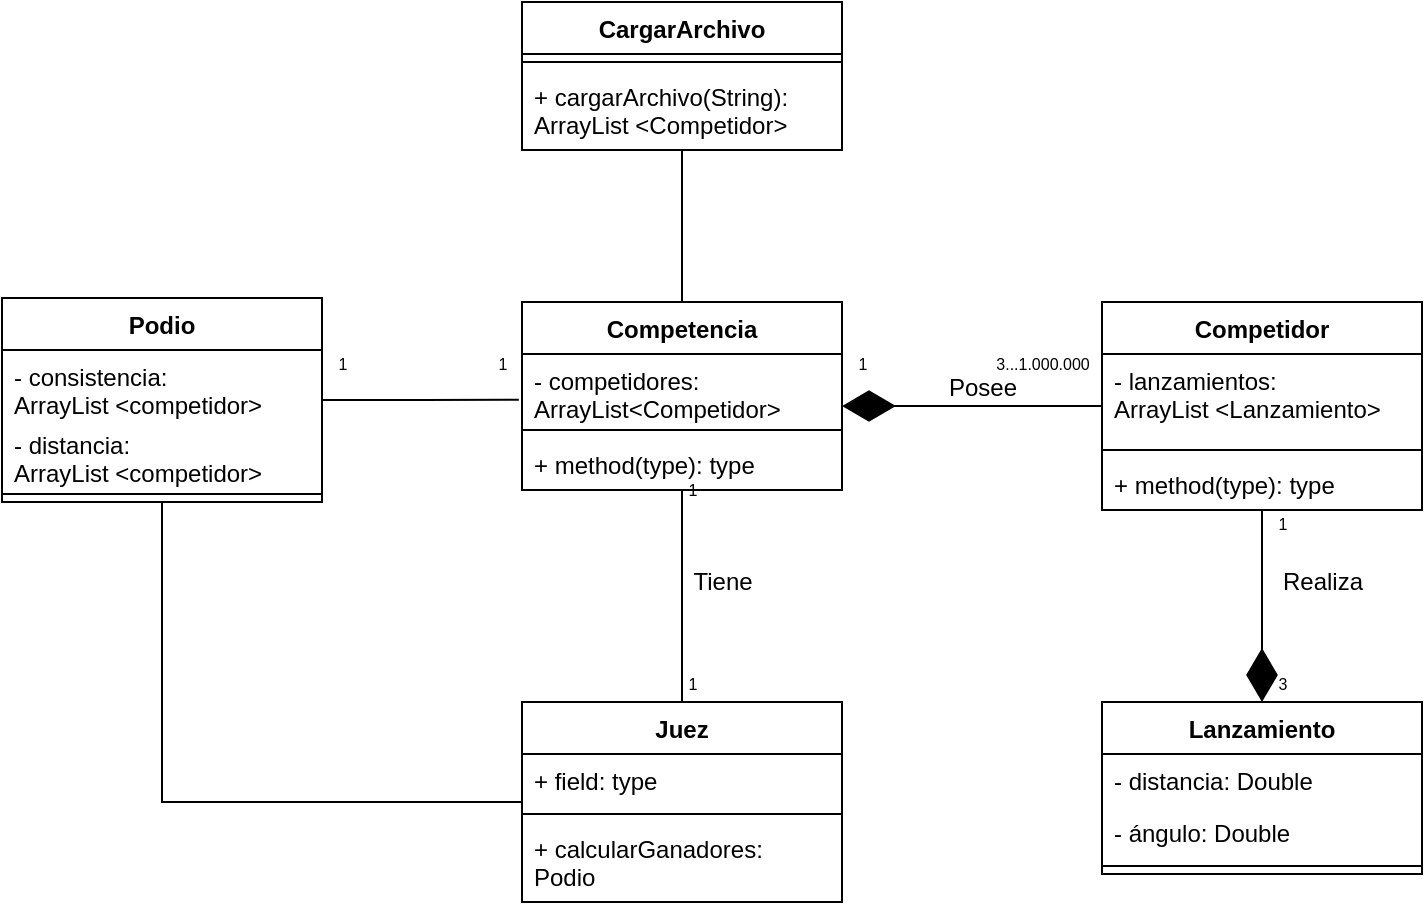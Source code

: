 <mxfile version="13.0.2" type="device"><diagram id="YKXIu5ZxASwFcoyTCsJu" name="Page-1"><mxGraphModel dx="1005" dy="551" grid="1" gridSize="10" guides="1" tooltips="1" connect="1" arrows="1" fold="1" page="1" pageScale="1" pageWidth="827" pageHeight="1169" math="0" shadow="0"><root><mxCell id="0"/><mxCell id="1" parent="0"/><mxCell id="OskhNDOEEMFDgyrqCx9w-32" value="" style="edgeStyle=orthogonalEdgeStyle;rounded=0;orthogonalLoop=1;jettySize=auto;html=1;entryX=0.5;entryY=0;entryDx=0;entryDy=0;endArrow=none;endFill=0;" edge="1" parent="1" source="OskhNDOEEMFDgyrqCx9w-1" target="OskhNDOEEMFDgyrqCx9w-13"><mxGeometry relative="1" as="geometry"/></mxCell><mxCell id="OskhNDOEEMFDgyrqCx9w-24" value="" style="endArrow=diamondThin;endFill=1;endSize=24;html=1;" edge="1" parent="1"><mxGeometry width="160" relative="1" as="geometry"><mxPoint x="630" y="272" as="sourcePoint"/><mxPoint x="500" y="272" as="targetPoint"/></mxGeometry></mxCell><mxCell id="OskhNDOEEMFDgyrqCx9w-25" value="Posee" style="text;html=1;align=center;verticalAlign=middle;resizable=0;points=[];autosize=1;" vertex="1" parent="1"><mxGeometry x="545" y="253" width="50" height="20" as="geometry"/></mxCell><mxCell id="OskhNDOEEMFDgyrqCx9w-26" value="&lt;font style=&quot;font-size: 8px&quot;&gt;1&lt;/font&gt;" style="text;html=1;align=center;verticalAlign=middle;resizable=0;points=[];autosize=1;" vertex="1" parent="1"><mxGeometry x="500" y="240" width="20" height="20" as="geometry"/></mxCell><mxCell id="OskhNDOEEMFDgyrqCx9w-27" value="&lt;font style=&quot;font-size: 8px&quot;&gt;3...1.000.000&lt;/font&gt;" style="text;html=1;align=center;verticalAlign=middle;resizable=0;points=[];autosize=1;" vertex="1" parent="1"><mxGeometry x="570" y="240" width="60" height="20" as="geometry"/></mxCell><mxCell id="OskhNDOEEMFDgyrqCx9w-28" value="" style="endArrow=diamondThin;endFill=1;endSize=24;html=1;entryX=0.5;entryY=0;entryDx=0;entryDy=0;exitX=0.5;exitY=1;exitDx=0;exitDy=0;" edge="1" parent="1" source="OskhNDOEEMFDgyrqCx9w-5" target="OskhNDOEEMFDgyrqCx9w-9"><mxGeometry width="160" relative="1" as="geometry"><mxPoint x="710" y="307" as="sourcePoint"/><mxPoint x="690" y="330" as="targetPoint"/></mxGeometry></mxCell><mxCell id="OskhNDOEEMFDgyrqCx9w-29" value="Realiza" style="text;html=1;align=center;verticalAlign=middle;resizable=0;points=[];autosize=1;" vertex="1" parent="1"><mxGeometry x="710" y="350" width="60" height="20" as="geometry"/></mxCell><mxCell id="OskhNDOEEMFDgyrqCx9w-30" value="&lt;font style=&quot;font-size: 8px&quot;&gt;1&lt;/font&gt;" style="text;html=1;align=center;verticalAlign=middle;resizable=0;points=[];autosize=1;" vertex="1" parent="1"><mxGeometry x="710" y="320" width="20" height="20" as="geometry"/></mxCell><mxCell id="OskhNDOEEMFDgyrqCx9w-31" value="&lt;font style=&quot;font-size: 8px&quot;&gt;3&lt;/font&gt;" style="text;html=1;align=center;verticalAlign=middle;resizable=0;points=[];autosize=1;" vertex="1" parent="1"><mxGeometry x="710" y="400" width="20" height="20" as="geometry"/></mxCell><mxCell id="OskhNDOEEMFDgyrqCx9w-33" value="Tiene" style="text;html=1;align=center;verticalAlign=middle;resizable=0;points=[];autosize=1;" vertex="1" parent="1"><mxGeometry x="415" y="350" width="50" height="20" as="geometry"/></mxCell><mxCell id="OskhNDOEEMFDgyrqCx9w-34" value="&lt;font style=&quot;font-size: 8px&quot;&gt;1&lt;/font&gt;" style="text;html=1;align=center;verticalAlign=middle;resizable=0;points=[];autosize=1;" vertex="1" parent="1"><mxGeometry x="415" y="303" width="20" height="20" as="geometry"/></mxCell><mxCell id="OskhNDOEEMFDgyrqCx9w-35" value="&lt;font style=&quot;font-size: 8px&quot;&gt;1&lt;/font&gt;" style="text;html=1;align=center;verticalAlign=middle;resizable=0;points=[];autosize=1;" vertex="1" parent="1"><mxGeometry x="415" y="400" width="20" height="20" as="geometry"/></mxCell><mxCell id="OskhNDOEEMFDgyrqCx9w-36" value="" style="edgeStyle=orthogonalEdgeStyle;rounded=0;orthogonalLoop=1;jettySize=auto;html=1;endArrow=none;endFill=0;entryX=0.5;entryY=0;entryDx=0;entryDy=0;" edge="1" parent="1" source="OskhNDOEEMFDgyrqCx9w-17" target="OskhNDOEEMFDgyrqCx9w-1"><mxGeometry relative="1" as="geometry"/></mxCell><mxCell id="OskhNDOEEMFDgyrqCx9w-58" style="edgeStyle=orthogonalEdgeStyle;rounded=0;orthogonalLoop=1;jettySize=auto;html=1;exitX=1;exitY=0.5;exitDx=0;exitDy=0;entryX=-0.01;entryY=0.674;entryDx=0;entryDy=0;entryPerimeter=0;endArrow=none;endFill=0;" edge="1" parent="1" source="OskhNDOEEMFDgyrqCx9w-42" target="OskhNDOEEMFDgyrqCx9w-2"><mxGeometry relative="1" as="geometry"/></mxCell><mxCell id="OskhNDOEEMFDgyrqCx9w-46" value="" style="edgeStyle=orthogonalEdgeStyle;rounded=0;orthogonalLoop=1;jettySize=auto;html=1;endArrow=none;endFill=0;" edge="1" parent="1" source="OskhNDOEEMFDgyrqCx9w-13" target="OskhNDOEEMFDgyrqCx9w-42"><mxGeometry relative="1" as="geometry"/></mxCell><mxCell id="OskhNDOEEMFDgyrqCx9w-56" value="&lt;font style=&quot;font-size: 8px&quot;&gt;1&lt;/font&gt;" style="text;html=1;align=center;verticalAlign=middle;resizable=0;points=[];autosize=1;" vertex="1" parent="1"><mxGeometry x="240" y="240" width="20" height="20" as="geometry"/></mxCell><mxCell id="OskhNDOEEMFDgyrqCx9w-57" value="&lt;font style=&quot;font-size: 8px&quot;&gt;1&lt;/font&gt;" style="text;html=1;align=center;verticalAlign=middle;resizable=0;points=[];autosize=1;" vertex="1" parent="1"><mxGeometry x="320" y="240" width="20" height="20" as="geometry"/></mxCell><mxCell id="OskhNDOEEMFDgyrqCx9w-1" value="Competencia" style="swimlane;fontStyle=1;align=center;verticalAlign=top;childLayout=stackLayout;horizontal=1;startSize=26;horizontalStack=0;resizeParent=1;resizeParentMax=0;resizeLast=0;collapsible=1;marginBottom=0;" vertex="1" parent="1"><mxGeometry x="340" y="220" width="160" height="94" as="geometry"/></mxCell><mxCell id="OskhNDOEEMFDgyrqCx9w-2" value="- competidores: &#10;ArrayList&lt;Competidor&gt;" style="text;strokeColor=none;fillColor=none;align=left;verticalAlign=top;spacingLeft=4;spacingRight=4;overflow=hidden;rotatable=0;points=[[0,0.5],[1,0.5]];portConstraint=eastwest;" vertex="1" parent="OskhNDOEEMFDgyrqCx9w-1"><mxGeometry y="26" width="160" height="34" as="geometry"/></mxCell><mxCell id="OskhNDOEEMFDgyrqCx9w-3" value="" style="line;strokeWidth=1;fillColor=none;align=left;verticalAlign=middle;spacingTop=-1;spacingLeft=3;spacingRight=3;rotatable=0;labelPosition=right;points=[];portConstraint=eastwest;" vertex="1" parent="OskhNDOEEMFDgyrqCx9w-1"><mxGeometry y="60" width="160" height="8" as="geometry"/></mxCell><mxCell id="OskhNDOEEMFDgyrqCx9w-4" value="+ method(type): type" style="text;strokeColor=none;fillColor=none;align=left;verticalAlign=top;spacingLeft=4;spacingRight=4;overflow=hidden;rotatable=0;points=[[0,0.5],[1,0.5]];portConstraint=eastwest;" vertex="1" parent="OskhNDOEEMFDgyrqCx9w-1"><mxGeometry y="68" width="160" height="26" as="geometry"/></mxCell><mxCell id="OskhNDOEEMFDgyrqCx9w-5" value="Competidor" style="swimlane;fontStyle=1;align=center;verticalAlign=top;childLayout=stackLayout;horizontal=1;startSize=26;horizontalStack=0;resizeParent=1;resizeParentMax=0;resizeLast=0;collapsible=1;marginBottom=0;" vertex="1" parent="1"><mxGeometry x="630" y="220" width="160" height="104" as="geometry"/></mxCell><mxCell id="OskhNDOEEMFDgyrqCx9w-6" value="- lanzamientos: &#10;ArrayList &lt;Lanzamiento&gt;" style="text;strokeColor=none;fillColor=none;align=left;verticalAlign=top;spacingLeft=4;spacingRight=4;overflow=hidden;rotatable=0;points=[[0,0.5],[1,0.5]];portConstraint=eastwest;" vertex="1" parent="OskhNDOEEMFDgyrqCx9w-5"><mxGeometry y="26" width="160" height="44" as="geometry"/></mxCell><mxCell id="OskhNDOEEMFDgyrqCx9w-7" value="" style="line;strokeWidth=1;fillColor=none;align=left;verticalAlign=middle;spacingTop=-1;spacingLeft=3;spacingRight=3;rotatable=0;labelPosition=right;points=[];portConstraint=eastwest;" vertex="1" parent="OskhNDOEEMFDgyrqCx9w-5"><mxGeometry y="70" width="160" height="8" as="geometry"/></mxCell><mxCell id="OskhNDOEEMFDgyrqCx9w-8" value="+ method(type): type" style="text;strokeColor=none;fillColor=none;align=left;verticalAlign=top;spacingLeft=4;spacingRight=4;overflow=hidden;rotatable=0;points=[[0,0.5],[1,0.5]];portConstraint=eastwest;" vertex="1" parent="OskhNDOEEMFDgyrqCx9w-5"><mxGeometry y="78" width="160" height="26" as="geometry"/></mxCell><mxCell id="OskhNDOEEMFDgyrqCx9w-42" value="Podio" style="swimlane;fontStyle=1;align=center;verticalAlign=top;childLayout=stackLayout;horizontal=1;startSize=26;horizontalStack=0;resizeParent=1;resizeParentMax=0;resizeLast=0;collapsible=1;marginBottom=0;" vertex="1" parent="1"><mxGeometry x="80" y="218" width="160" height="102" as="geometry"/></mxCell><mxCell id="OskhNDOEEMFDgyrqCx9w-43" value="- consistencia: &#10;ArrayList &lt;competidor&gt;" style="text;strokeColor=none;fillColor=none;align=left;verticalAlign=top;spacingLeft=4;spacingRight=4;overflow=hidden;rotatable=0;points=[[0,0.5],[1,0.5]];portConstraint=eastwest;" vertex="1" parent="OskhNDOEEMFDgyrqCx9w-42"><mxGeometry y="26" width="160" height="34" as="geometry"/></mxCell><mxCell id="OskhNDOEEMFDgyrqCx9w-47" value="- distancia: &#10;ArrayList &lt;competidor&gt;" style="text;strokeColor=none;fillColor=none;align=left;verticalAlign=top;spacingLeft=4;spacingRight=4;overflow=hidden;rotatable=0;points=[[0,0.5],[1,0.5]];portConstraint=eastwest;" vertex="1" parent="OskhNDOEEMFDgyrqCx9w-42"><mxGeometry y="60" width="160" height="34" as="geometry"/></mxCell><mxCell id="OskhNDOEEMFDgyrqCx9w-44" value="" style="line;strokeWidth=1;fillColor=none;align=left;verticalAlign=middle;spacingTop=-1;spacingLeft=3;spacingRight=3;rotatable=0;labelPosition=right;points=[];portConstraint=eastwest;" vertex="1" parent="OskhNDOEEMFDgyrqCx9w-42"><mxGeometry y="94" width="160" height="8" as="geometry"/></mxCell><mxCell id="OskhNDOEEMFDgyrqCx9w-9" value="Lanzamiento" style="swimlane;fontStyle=1;align=center;verticalAlign=top;childLayout=stackLayout;horizontal=1;startSize=26;horizontalStack=0;resizeParent=1;resizeParentMax=0;resizeLast=0;collapsible=1;marginBottom=0;" vertex="1" parent="1"><mxGeometry x="630" y="420" width="160" height="86" as="geometry"/></mxCell><mxCell id="OskhNDOEEMFDgyrqCx9w-10" value="- distancia: Double" style="text;strokeColor=none;fillColor=none;align=left;verticalAlign=top;spacingLeft=4;spacingRight=4;overflow=hidden;rotatable=0;points=[[0,0.5],[1,0.5]];portConstraint=eastwest;" vertex="1" parent="OskhNDOEEMFDgyrqCx9w-9"><mxGeometry y="26" width="160" height="26" as="geometry"/></mxCell><mxCell id="OskhNDOEEMFDgyrqCx9w-37" value="- ángulo: Double" style="text;strokeColor=none;fillColor=none;align=left;verticalAlign=top;spacingLeft=4;spacingRight=4;overflow=hidden;rotatable=0;points=[[0,0.5],[1,0.5]];portConstraint=eastwest;" vertex="1" parent="OskhNDOEEMFDgyrqCx9w-9"><mxGeometry y="52" width="160" height="26" as="geometry"/></mxCell><mxCell id="OskhNDOEEMFDgyrqCx9w-11" value="" style="line;strokeWidth=1;fillColor=none;align=left;verticalAlign=middle;spacingTop=-1;spacingLeft=3;spacingRight=3;rotatable=0;labelPosition=right;points=[];portConstraint=eastwest;" vertex="1" parent="OskhNDOEEMFDgyrqCx9w-9"><mxGeometry y="78" width="160" height="8" as="geometry"/></mxCell><mxCell id="OskhNDOEEMFDgyrqCx9w-13" value="Juez" style="swimlane;fontStyle=1;align=center;verticalAlign=top;childLayout=stackLayout;horizontal=1;startSize=26;horizontalStack=0;resizeParent=1;resizeParentMax=0;resizeLast=0;collapsible=1;marginBottom=0;" vertex="1" parent="1"><mxGeometry x="340" y="420" width="160" height="100" as="geometry"/></mxCell><mxCell id="OskhNDOEEMFDgyrqCx9w-14" value="+ field: type" style="text;strokeColor=none;fillColor=none;align=left;verticalAlign=top;spacingLeft=4;spacingRight=4;overflow=hidden;rotatable=0;points=[[0,0.5],[1,0.5]];portConstraint=eastwest;" vertex="1" parent="OskhNDOEEMFDgyrqCx9w-13"><mxGeometry y="26" width="160" height="26" as="geometry"/></mxCell><mxCell id="OskhNDOEEMFDgyrqCx9w-15" value="" style="line;strokeWidth=1;fillColor=none;align=left;verticalAlign=middle;spacingTop=-1;spacingLeft=3;spacingRight=3;rotatable=0;labelPosition=right;points=[];portConstraint=eastwest;" vertex="1" parent="OskhNDOEEMFDgyrqCx9w-13"><mxGeometry y="52" width="160" height="8" as="geometry"/></mxCell><mxCell id="OskhNDOEEMFDgyrqCx9w-16" value="+ calcularGanadores:&#10;Podio" style="text;strokeColor=none;fillColor=none;align=left;verticalAlign=top;spacingLeft=4;spacingRight=4;overflow=hidden;rotatable=0;points=[[0,0.5],[1,0.5]];portConstraint=eastwest;" vertex="1" parent="OskhNDOEEMFDgyrqCx9w-13"><mxGeometry y="60" width="160" height="40" as="geometry"/></mxCell><mxCell id="OskhNDOEEMFDgyrqCx9w-17" value="CargarArchivo" style="swimlane;fontStyle=1;align=center;verticalAlign=top;childLayout=stackLayout;horizontal=1;startSize=26;horizontalStack=0;resizeParent=1;resizeParentMax=0;resizeLast=0;collapsible=1;marginBottom=0;" vertex="1" parent="1"><mxGeometry x="340" y="70" width="160" height="74" as="geometry"/></mxCell><mxCell id="OskhNDOEEMFDgyrqCx9w-19" value="" style="line;strokeWidth=1;fillColor=none;align=left;verticalAlign=middle;spacingTop=-1;spacingLeft=3;spacingRight=3;rotatable=0;labelPosition=right;points=[];portConstraint=eastwest;" vertex="1" parent="OskhNDOEEMFDgyrqCx9w-17"><mxGeometry y="26" width="160" height="8" as="geometry"/></mxCell><mxCell id="OskhNDOEEMFDgyrqCx9w-20" value="+ cargarArchivo(String): &#10;ArrayList &lt;Competidor&gt;" style="text;strokeColor=none;fillColor=none;align=left;verticalAlign=top;spacingLeft=4;spacingRight=4;overflow=hidden;rotatable=0;points=[[0,0.5],[1,0.5]];portConstraint=eastwest;" vertex="1" parent="OskhNDOEEMFDgyrqCx9w-17"><mxGeometry y="34" width="160" height="40" as="geometry"/></mxCell></root></mxGraphModel></diagram></mxfile>
